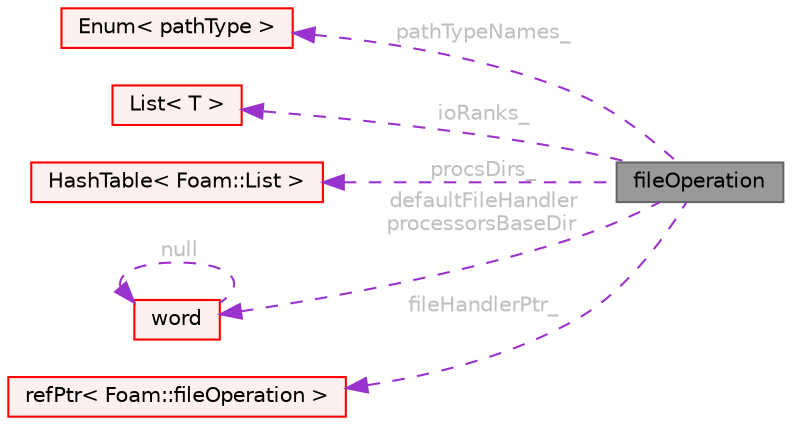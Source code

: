 digraph "fileOperation"
{
 // LATEX_PDF_SIZE
  bgcolor="transparent";
  edge [fontname=Helvetica,fontsize=10,labelfontname=Helvetica,labelfontsize=10];
  node [fontname=Helvetica,fontsize=10,shape=box,height=0.2,width=0.4];
  rankdir="LR";
  Node1 [id="Node000001",label="fileOperation",height=0.2,width=0.4,color="gray40", fillcolor="grey60", style="filled", fontcolor="black",tooltip="An encapsulation of filesystem-related operations."];
  Node2 -> Node1 [id="edge1_Node000001_Node000002",dir="back",color="darkorchid3",style="dashed",tooltip=" ",label=" pathTypeNames_",fontcolor="grey" ];
  Node2 [id="Node000002",label="Enum\< pathType \>",height=0.2,width=0.4,color="red", fillcolor="#FFF0F0", style="filled",URL="$classFoam_1_1Enum.html",tooltip=" "];
  Node4 -> Node1 [id="edge2_Node000001_Node000004",dir="back",color="darkorchid3",style="dashed",tooltip=" ",label=" ioRanks_",fontcolor="grey" ];
  Node4 [id="Node000004",label="List\< T \>",height=0.2,width=0.4,color="red", fillcolor="#FFF0F0", style="filled",URL="$classFoam_1_1List.html",tooltip="A 1D array of objects of type <T>, where the size of the vector is known and used for subscript bound..."];
  Node6 -> Node1 [id="edge3_Node000001_Node000006",dir="back",color="darkorchid3",style="dashed",tooltip=" ",label=" procsDirs_",fontcolor="grey" ];
  Node6 [id="Node000006",label="HashTable\< Foam::List \>",height=0.2,width=0.4,color="red", fillcolor="#FFF0F0", style="filled",URL="$classFoam_1_1HashTable.html",tooltip=" "];
  Node9 -> Node1 [id="edge4_Node000001_Node000009",dir="back",color="darkorchid3",style="dashed",tooltip=" ",label=" defaultFileHandler\nprocessorsBaseDir",fontcolor="grey" ];
  Node9 [id="Node000009",label="word",height=0.2,width=0.4,color="red", fillcolor="#FFF0F0", style="filled",URL="$classFoam_1_1word.html",tooltip="A class for handling words, derived from Foam::string."];
  Node9 -> Node9 [id="edge5_Node000009_Node000009",dir="back",color="darkorchid3",style="dashed",tooltip=" ",label=" null",fontcolor="grey" ];
  Node12 -> Node1 [id="edge6_Node000001_Node000012",dir="back",color="darkorchid3",style="dashed",tooltip=" ",label=" fileHandlerPtr_",fontcolor="grey" ];
  Node12 [id="Node000012",label="refPtr\< Foam::fileOperation \>",height=0.2,width=0.4,color="red", fillcolor="#FFF0F0", style="filled",URL="$classFoam_1_1refPtr.html",tooltip=" "];
}
